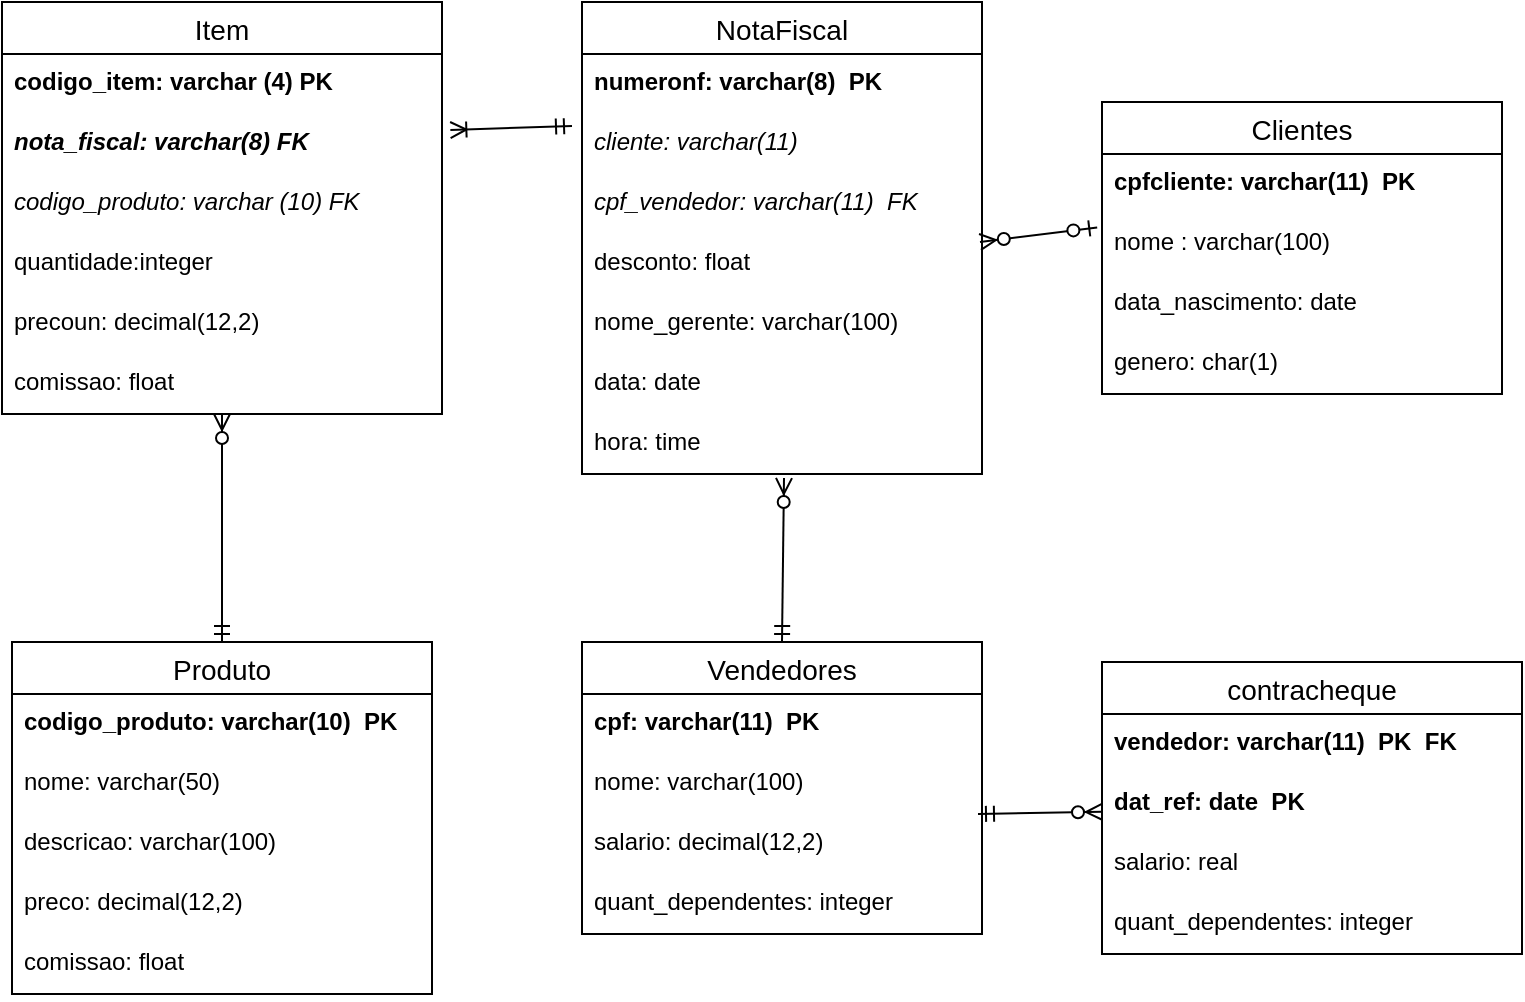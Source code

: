 <mxfile version="15.2.7" type="device"><diagram id="1UqodRJUmIszSwC_Yz-H" name="Página-1"><mxGraphModel dx="1662" dy="800" grid="1" gridSize="10" guides="1" tooltips="1" connect="1" arrows="1" fold="1" page="1" pageScale="1" pageWidth="827" pageHeight="1169" math="0" shadow="0"><root><mxCell id="0"/><mxCell id="1" parent="0"/><mxCell id="3DOTURx61ERf75SsH8OE-1" value="Clientes" style="swimlane;fontStyle=0;childLayout=stackLayout;horizontal=1;startSize=26;horizontalStack=0;resizeParent=1;resizeParentMax=0;resizeLast=0;collapsible=1;marginBottom=0;align=center;fontSize=14;" parent="1" vertex="1"><mxGeometry x="610" y="100" width="200" height="146" as="geometry"/></mxCell><mxCell id="3DOTURx61ERf75SsH8OE-2" value="cpfcliente: varchar(11)  PK" style="text;strokeColor=none;fillColor=none;spacingLeft=4;spacingRight=4;overflow=hidden;rotatable=0;points=[[0,0.5],[1,0.5]];portConstraint=eastwest;fontSize=12;fontStyle=1" parent="3DOTURx61ERf75SsH8OE-1" vertex="1"><mxGeometry y="26" width="200" height="30" as="geometry"/></mxCell><mxCell id="3DOTURx61ERf75SsH8OE-3" value="nome : varchar(100)" style="text;strokeColor=none;fillColor=none;spacingLeft=4;spacingRight=4;overflow=hidden;rotatable=0;points=[[0,0.5],[1,0.5]];portConstraint=eastwest;fontSize=12;" parent="3DOTURx61ERf75SsH8OE-1" vertex="1"><mxGeometry y="56" width="200" height="30" as="geometry"/></mxCell><mxCell id="3DOTURx61ERf75SsH8OE-4" value="data_nascimento: date" style="text;strokeColor=none;fillColor=none;spacingLeft=4;spacingRight=4;overflow=hidden;rotatable=0;points=[[0,0.5],[1,0.5]];portConstraint=eastwest;fontSize=12;" parent="3DOTURx61ERf75SsH8OE-1" vertex="1"><mxGeometry y="86" width="200" height="30" as="geometry"/></mxCell><mxCell id="3DOTURx61ERf75SsH8OE-47" value="genero: char(1)" style="text;strokeColor=none;fillColor=none;spacingLeft=4;spacingRight=4;overflow=hidden;rotatable=0;points=[[0,0.5],[1,0.5]];portConstraint=eastwest;fontSize=12;" parent="3DOTURx61ERf75SsH8OE-1" vertex="1"><mxGeometry y="116" width="200" height="30" as="geometry"/></mxCell><mxCell id="3DOTURx61ERf75SsH8OE-5" value="NotaFiscal" style="swimlane;fontStyle=0;childLayout=stackLayout;horizontal=1;startSize=26;horizontalStack=0;resizeParent=1;resizeParentMax=0;resizeLast=0;collapsible=1;marginBottom=0;align=center;fontSize=14;" parent="1" vertex="1"><mxGeometry x="350" y="50" width="200" height="236" as="geometry"/></mxCell><mxCell id="3DOTURx61ERf75SsH8OE-6" value="numeronf: varchar(8)  PK" style="text;strokeColor=none;fillColor=none;spacingLeft=4;spacingRight=4;overflow=hidden;rotatable=0;points=[[0,0.5],[1,0.5]];portConstraint=eastwest;fontSize=12;fontStyle=1" parent="3DOTURx61ERf75SsH8OE-5" vertex="1"><mxGeometry y="26" width="200" height="30" as="geometry"/></mxCell><mxCell id="3DOTURx61ERf75SsH8OE-7" value="cliente: varchar(11)" style="text;strokeColor=none;fillColor=none;spacingLeft=4;spacingRight=4;overflow=hidden;rotatable=0;points=[[0,0.5],[1,0.5]];portConstraint=eastwest;fontSize=12;fontStyle=2" parent="3DOTURx61ERf75SsH8OE-5" vertex="1"><mxGeometry y="56" width="200" height="30" as="geometry"/></mxCell><mxCell id="3DOTURx61ERf75SsH8OE-8" value="cpf_vendedor: varchar(11)  FK" style="text;strokeColor=none;fillColor=none;spacingLeft=4;spacingRight=4;overflow=hidden;rotatable=0;points=[[0,0.5],[1,0.5]];portConstraint=eastwest;fontSize=12;fontStyle=2" parent="3DOTURx61ERf75SsH8OE-5" vertex="1"><mxGeometry y="86" width="200" height="30" as="geometry"/></mxCell><mxCell id="efNVkt1l4iuSYuPqZu3Y-14" value="desconto: float" style="text;strokeColor=none;fillColor=none;spacingLeft=4;spacingRight=4;overflow=hidden;rotatable=0;points=[[0,0.5],[1,0.5]];portConstraint=eastwest;fontSize=12;" parent="3DOTURx61ERf75SsH8OE-5" vertex="1"><mxGeometry y="116" width="200" height="30" as="geometry"/></mxCell><mxCell id="efNVkt1l4iuSYuPqZu3Y-15" value="nome_gerente: varchar(100)" style="text;strokeColor=none;fillColor=none;spacingLeft=4;spacingRight=4;overflow=hidden;rotatable=0;points=[[0,0.5],[1,0.5]];portConstraint=eastwest;fontSize=12;" parent="3DOTURx61ERf75SsH8OE-5" vertex="1"><mxGeometry y="146" width="200" height="30" as="geometry"/></mxCell><mxCell id="efNVkt1l4iuSYuPqZu3Y-24" value="data: date" style="text;strokeColor=none;fillColor=none;spacingLeft=4;spacingRight=4;overflow=hidden;rotatable=0;points=[[0,0.5],[1,0.5]];portConstraint=eastwest;fontSize=12;" parent="3DOTURx61ERf75SsH8OE-5" vertex="1"><mxGeometry y="176" width="200" height="30" as="geometry"/></mxCell><mxCell id="DsDpXJC1rhieGdNelYJk-2" value="hora: time" style="text;strokeColor=none;fillColor=none;spacingLeft=4;spacingRight=4;overflow=hidden;rotatable=0;points=[[0,0.5],[1,0.5]];portConstraint=eastwest;fontSize=12;" parent="3DOTURx61ERf75SsH8OE-5" vertex="1"><mxGeometry y="206" width="200" height="30" as="geometry"/></mxCell><mxCell id="3DOTURx61ERf75SsH8OE-9" value="Item" style="swimlane;fontStyle=0;childLayout=stackLayout;horizontal=1;startSize=26;horizontalStack=0;resizeParent=1;resizeParentMax=0;resizeLast=0;collapsible=1;marginBottom=0;align=center;fontSize=14;" parent="1" vertex="1"><mxGeometry x="60" y="50" width="220" height="206" as="geometry"/></mxCell><mxCell id="3DOTURx61ERf75SsH8OE-11" value="codigo_item: varchar (4) PK" style="text;strokeColor=none;fillColor=none;spacingLeft=4;spacingRight=4;overflow=hidden;rotatable=0;points=[[0,0.5],[1,0.5]];portConstraint=eastwest;fontSize=12;fontStyle=1" parent="3DOTURx61ERf75SsH8OE-9" vertex="1"><mxGeometry y="26" width="220" height="30" as="geometry"/></mxCell><mxCell id="3DOTURx61ERf75SsH8OE-10" value="nota_fiscal: varchar(8) FK" style="text;strokeColor=none;fillColor=none;spacingLeft=4;spacingRight=4;overflow=hidden;rotatable=0;points=[[0,0.5],[1,0.5]];portConstraint=eastwest;fontSize=12;fontStyle=3" parent="3DOTURx61ERf75SsH8OE-9" vertex="1"><mxGeometry y="56" width="220" height="30" as="geometry"/></mxCell><mxCell id="3DOTURx61ERf75SsH8OE-12" value="codigo_produto: varchar (10) FK" style="text;strokeColor=none;fillColor=none;spacingLeft=4;spacingRight=4;overflow=hidden;rotatable=0;points=[[0,0.5],[1,0.5]];portConstraint=eastwest;fontSize=12;fontStyle=2" parent="3DOTURx61ERf75SsH8OE-9" vertex="1"><mxGeometry y="86" width="220" height="30" as="geometry"/></mxCell><mxCell id="3DOTURx61ERf75SsH8OE-44" value="quantidade:integer" style="text;strokeColor=none;fillColor=none;spacingLeft=4;spacingRight=4;overflow=hidden;rotatable=0;points=[[0,0.5],[1,0.5]];portConstraint=eastwest;fontSize=12;" parent="3DOTURx61ERf75SsH8OE-9" vertex="1"><mxGeometry y="116" width="220" height="30" as="geometry"/></mxCell><mxCell id="tVeqPakewkW00LoPrwZj-1" value="precoun: decimal(12,2)" style="text;strokeColor=none;fillColor=none;spacingLeft=4;spacingRight=4;overflow=hidden;rotatable=0;points=[[0,0.5],[1,0.5]];portConstraint=eastwest;fontSize=12;" parent="3DOTURx61ERf75SsH8OE-9" vertex="1"><mxGeometry y="146" width="220" height="30" as="geometry"/></mxCell><mxCell id="Nt7nc_8vD5mRklwG8-Ct-1" value="comissao: float" style="text;strokeColor=none;fillColor=none;spacingLeft=4;spacingRight=4;overflow=hidden;rotatable=0;points=[[0,0.5],[1,0.5]];portConstraint=eastwest;fontSize=12;" parent="3DOTURx61ERf75SsH8OE-9" vertex="1"><mxGeometry y="176" width="220" height="30" as="geometry"/></mxCell><mxCell id="3DOTURx61ERf75SsH8OE-21" value="contracheque" style="swimlane;fontStyle=0;childLayout=stackLayout;horizontal=1;startSize=26;horizontalStack=0;resizeParent=1;resizeParentMax=0;resizeLast=0;collapsible=1;marginBottom=0;align=center;fontSize=14;" parent="1" vertex="1"><mxGeometry x="610" y="380" width="210" height="146" as="geometry"/></mxCell><mxCell id="3DOTURx61ERf75SsH8OE-22" value="vendedor: varchar(11)  PK  FK" style="text;strokeColor=none;fillColor=none;spacingLeft=4;spacingRight=4;overflow=hidden;rotatable=0;points=[[0,0.5],[1,0.5]];portConstraint=eastwest;fontSize=12;fontStyle=1" parent="3DOTURx61ERf75SsH8OE-21" vertex="1"><mxGeometry y="26" width="210" height="30" as="geometry"/></mxCell><mxCell id="3DOTURx61ERf75SsH8OE-23" value="dat_ref: date  PK" style="text;strokeColor=none;fillColor=none;spacingLeft=4;spacingRight=4;overflow=hidden;rotatable=0;points=[[0,0.5],[1,0.5]];portConstraint=eastwest;fontSize=12;fontStyle=1" parent="3DOTURx61ERf75SsH8OE-21" vertex="1"><mxGeometry y="56" width="210" height="30" as="geometry"/></mxCell><mxCell id="efNVkt1l4iuSYuPqZu3Y-26" value="salario: real" style="text;strokeColor=none;fillColor=none;spacingLeft=4;spacingRight=4;overflow=hidden;rotatable=0;points=[[0,0.5],[1,0.5]];portConstraint=eastwest;fontSize=12;" parent="3DOTURx61ERf75SsH8OE-21" vertex="1"><mxGeometry y="86" width="210" height="30" as="geometry"/></mxCell><mxCell id="jD28wUhz4lf9Fqmanqi5-2" value="quant_dependentes: integer" style="text;strokeColor=none;fillColor=none;spacingLeft=4;spacingRight=4;overflow=hidden;rotatable=0;points=[[0,0.5],[1,0.5]];portConstraint=eastwest;fontSize=12;" vertex="1" parent="3DOTURx61ERf75SsH8OE-21"><mxGeometry y="116" width="210" height="30" as="geometry"/></mxCell><mxCell id="3DOTURx61ERf75SsH8OE-25" value="Produto" style="swimlane;fontStyle=0;childLayout=stackLayout;horizontal=1;startSize=26;horizontalStack=0;resizeParent=1;resizeParentMax=0;resizeLast=0;collapsible=1;marginBottom=0;align=center;fontSize=14;" parent="1" vertex="1"><mxGeometry x="65" y="370" width="210" height="176" as="geometry"/></mxCell><mxCell id="3DOTURx61ERf75SsH8OE-26" value="codigo_produto: varchar(10)  PK" style="text;strokeColor=none;fillColor=none;spacingLeft=4;spacingRight=4;overflow=hidden;rotatable=0;points=[[0,0.5],[1,0.5]];portConstraint=eastwest;fontSize=12;fontStyle=1" parent="3DOTURx61ERf75SsH8OE-25" vertex="1"><mxGeometry y="26" width="210" height="30" as="geometry"/></mxCell><mxCell id="3DOTURx61ERf75SsH8OE-27" value="nome: varchar(50)" style="text;strokeColor=none;fillColor=none;spacingLeft=4;spacingRight=4;overflow=hidden;rotatable=0;points=[[0,0.5],[1,0.5]];portConstraint=eastwest;fontSize=12;" parent="3DOTURx61ERf75SsH8OE-25" vertex="1"><mxGeometry y="56" width="210" height="30" as="geometry"/></mxCell><mxCell id="3DOTURx61ERf75SsH8OE-28" value="descricao: varchar(100)" style="text;strokeColor=none;fillColor=none;spacingLeft=4;spacingRight=4;overflow=hidden;rotatable=0;points=[[0,0.5],[1,0.5]];portConstraint=eastwest;fontSize=12;" parent="3DOTURx61ERf75SsH8OE-25" vertex="1"><mxGeometry y="86" width="210" height="30" as="geometry"/></mxCell><mxCell id="3DOTURx61ERf75SsH8OE-45" value="preco: decimal(12,2)" style="text;strokeColor=none;fillColor=none;spacingLeft=4;spacingRight=4;overflow=hidden;rotatable=0;points=[[0,0.5],[1,0.5]];portConstraint=eastwest;fontSize=12;" parent="3DOTURx61ERf75SsH8OE-25" vertex="1"><mxGeometry y="116" width="210" height="30" as="geometry"/></mxCell><mxCell id="3DOTURx61ERf75SsH8OE-46" value="comissao: float" style="text;strokeColor=none;fillColor=none;spacingLeft=4;spacingRight=4;overflow=hidden;rotatable=0;points=[[0,0.5],[1,0.5]];portConstraint=eastwest;fontSize=12;" parent="3DOTURx61ERf75SsH8OE-25" vertex="1"><mxGeometry y="146" width="210" height="30" as="geometry"/></mxCell><mxCell id="3DOTURx61ERf75SsH8OE-29" value="Vendedores" style="swimlane;fontStyle=0;childLayout=stackLayout;horizontal=1;startSize=26;horizontalStack=0;resizeParent=1;resizeParentMax=0;resizeLast=0;collapsible=1;marginBottom=0;align=center;fontSize=14;" parent="1" vertex="1"><mxGeometry x="350" y="370" width="200" height="146" as="geometry"/></mxCell><mxCell id="3DOTURx61ERf75SsH8OE-30" value="cpf: varchar(11)  PK" style="text;strokeColor=none;fillColor=none;spacingLeft=4;spacingRight=4;overflow=hidden;rotatable=0;points=[[0,0.5],[1,0.5]];portConstraint=eastwest;fontSize=12;fontStyle=1" parent="3DOTURx61ERf75SsH8OE-29" vertex="1"><mxGeometry y="26" width="200" height="30" as="geometry"/></mxCell><mxCell id="3DOTURx61ERf75SsH8OE-31" value="nome: varchar(100)" style="text;strokeColor=none;fillColor=none;spacingLeft=4;spacingRight=4;overflow=hidden;rotatable=0;points=[[0,0.5],[1,0.5]];portConstraint=eastwest;fontSize=12;" parent="3DOTURx61ERf75SsH8OE-29" vertex="1"><mxGeometry y="56" width="200" height="30" as="geometry"/></mxCell><mxCell id="3DOTURx61ERf75SsH8OE-32" value="salario: decimal(12,2)" style="text;strokeColor=none;fillColor=none;spacingLeft=4;spacingRight=4;overflow=hidden;rotatable=0;points=[[0,0.5],[1,0.5]];portConstraint=eastwest;fontSize=12;" parent="3DOTURx61ERf75SsH8OE-29" vertex="1"><mxGeometry y="86" width="200" height="30" as="geometry"/></mxCell><mxCell id="efNVkt1l4iuSYuPqZu3Y-23" value="quant_dependentes: integer" style="text;strokeColor=none;fillColor=none;spacingLeft=4;spacingRight=4;overflow=hidden;rotatable=0;points=[[0,0.5],[1,0.5]];portConstraint=eastwest;fontSize=12;" parent="3DOTURx61ERf75SsH8OE-29" vertex="1"><mxGeometry y="116" width="200" height="30" as="geometry"/></mxCell><mxCell id="3DOTURx61ERf75SsH8OE-33" value="" style="fontSize=12;html=1;endArrow=ERzeroToMany;endFill=1;exitX=0.5;exitY=0;exitDx=0;exitDy=0;startArrow=ERmandOne;startFill=0;" parent="1" source="3DOTURx61ERf75SsH8OE-25" edge="1" target="Nt7nc_8vD5mRklwG8-Ct-1"><mxGeometry width="100" height="100" relative="1" as="geometry"><mxPoint x="360" y="620" as="sourcePoint"/><mxPoint x="178" y="260" as="targetPoint"/></mxGeometry></mxCell><mxCell id="3DOTURx61ERf75SsH8OE-34" value="" style="fontSize=12;html=1;endArrow=ERoneToMany;endFill=0;exitX=-0.025;exitY=0.2;exitDx=0;exitDy=0;exitPerimeter=0;startArrow=ERmandOne;startFill=0;entryX=1.019;entryY=0.267;entryDx=0;entryDy=0;entryPerimeter=0;" parent="1" source="3DOTURx61ERf75SsH8OE-7" target="3DOTURx61ERf75SsH8OE-10" edge="1"><mxGeometry width="100" height="100" relative="1" as="geometry"><mxPoint x="320.0" y="270.01" as="sourcePoint"/><mxPoint x="313.92" y="160" as="targetPoint"/></mxGeometry></mxCell><mxCell id="3DOTURx61ERf75SsH8OE-36" value="" style="fontSize=12;html=1;endArrow=ERzeroToMany;endFill=1;exitX=0.5;exitY=0;exitDx=0;exitDy=0;startArrow=ERmandOne;startFill=0;entryX=0.505;entryY=1.067;entryDx=0;entryDy=0;entryPerimeter=0;" parent="1" source="3DOTURx61ERf75SsH8OE-29" target="DsDpXJC1rhieGdNelYJk-2" edge="1"><mxGeometry width="100" height="100" relative="1" as="geometry"><mxPoint x="300" y="200" as="sourcePoint"/><mxPoint x="308" y="321.99" as="targetPoint"/></mxGeometry></mxCell><mxCell id="3DOTURx61ERf75SsH8OE-43" value="" style="fontSize=12;html=1;endArrow=ERzeroToMany;endFill=1;startArrow=ERzeroToOne;startFill=1;entryX=0.995;entryY=0.133;entryDx=0;entryDy=0;exitX=-0.012;exitY=0.224;exitDx=0;exitDy=0;exitPerimeter=0;entryPerimeter=0;" parent="1" source="3DOTURx61ERf75SsH8OE-3" target="efNVkt1l4iuSYuPqZu3Y-14" edge="1"><mxGeometry width="100" height="100" relative="1" as="geometry"><mxPoint x="490" y="91" as="sourcePoint"/><mxPoint x="603.04" y="220" as="targetPoint"/></mxGeometry></mxCell><mxCell id="efNVkt1l4iuSYuPqZu3Y-22" value="" style="fontSize=12;html=1;endArrow=ERzeroToMany;endFill=1;startArrow=ERmandOne;startFill=0;exitX=0.99;exitY=0;exitDx=0;exitDy=0;exitPerimeter=0;" parent="1" source="3DOTURx61ERf75SsH8OE-32" target="3DOTURx61ERf75SsH8OE-21" edge="1"><mxGeometry width="100" height="100" relative="1" as="geometry"><mxPoint x="760" y="440" as="sourcePoint"/><mxPoint x="500" y="416" as="targetPoint"/></mxGeometry></mxCell></root></mxGraphModel></diagram></mxfile>